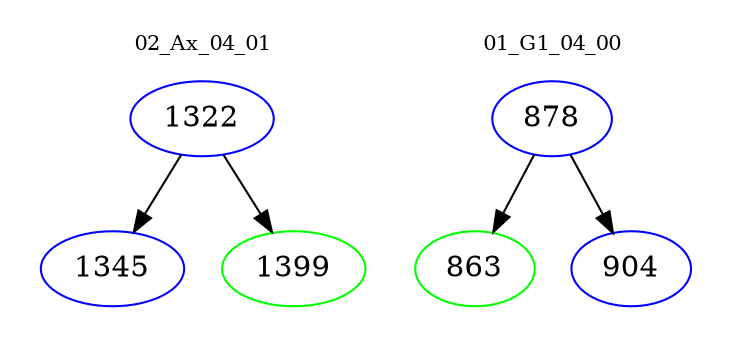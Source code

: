 digraph{
subgraph cluster_0 {
color = white
label = "02_Ax_04_01";
fontsize=10;
T0_1322 [label="1322", color="blue"]
T0_1322 -> T0_1345 [color="black"]
T0_1345 [label="1345", color="blue"]
T0_1322 -> T0_1399 [color="black"]
T0_1399 [label="1399", color="green"]
}
subgraph cluster_1 {
color = white
label = "01_G1_04_00";
fontsize=10;
T1_878 [label="878", color="blue"]
T1_878 -> T1_863 [color="black"]
T1_863 [label="863", color="green"]
T1_878 -> T1_904 [color="black"]
T1_904 [label="904", color="blue"]
}
}
